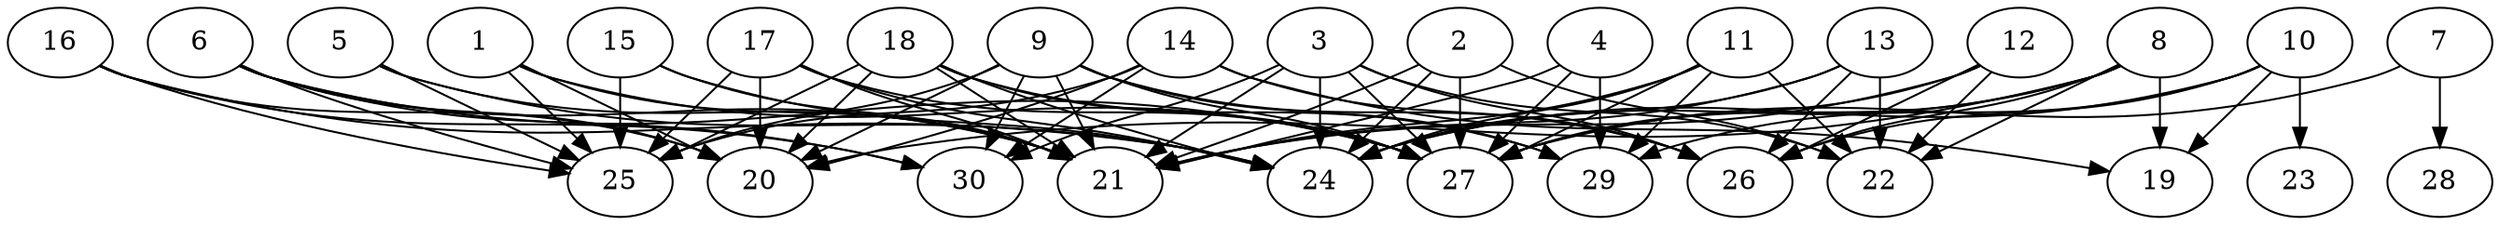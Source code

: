 // DAG automatically generated by daggen at Thu Oct  3 14:04:19 2019
// ./daggen --dot -n 30 --ccr 0.5 --fat 0.9 --regular 0.5 --density 0.9 --mindata 5242880 --maxdata 52428800 
digraph G {
  1 [size="83232768", alpha="0.17", expect_size="41616384"] 
  1 -> 20 [size ="41616384"]
  1 -> 21 [size ="41616384"]
  1 -> 25 [size ="41616384"]
  1 -> 27 [size ="41616384"]
  2 [size="31782912", alpha="0.17", expect_size="15891456"] 
  2 -> 21 [size ="15891456"]
  2 -> 22 [size ="15891456"]
  2 -> 24 [size ="15891456"]
  2 -> 27 [size ="15891456"]
  3 [size="45412352", alpha="0.06", expect_size="22706176"] 
  3 -> 21 [size ="22706176"]
  3 -> 22 [size ="22706176"]
  3 -> 24 [size ="22706176"]
  3 -> 26 [size ="22706176"]
  3 -> 27 [size ="22706176"]
  3 -> 30 [size ="22706176"]
  4 [size="43290624", alpha="0.15", expect_size="21645312"] 
  4 -> 21 [size ="21645312"]
  4 -> 27 [size ="21645312"]
  4 -> 29 [size ="21645312"]
  5 [size="63393792", alpha="0.13", expect_size="31696896"] 
  5 -> 21 [size ="31696896"]
  5 -> 24 [size ="31696896"]
  5 -> 25 [size ="31696896"]
  6 [size="50767872", alpha="0.09", expect_size="25383936"] 
  6 -> 20 [size ="25383936"]
  6 -> 21 [size ="25383936"]
  6 -> 25 [size ="25383936"]
  6 -> 27 [size ="25383936"]
  6 -> 30 [size ="25383936"]
  7 [size="92286976", alpha="0.03", expect_size="46143488"] 
  7 -> 27 [size ="46143488"]
  7 -> 28 [size ="46143488"]
  8 [size="86614016", alpha="0.16", expect_size="43307008"] 
  8 -> 19 [size ="43307008"]
  8 -> 20 [size ="43307008"]
  8 -> 22 [size ="43307008"]
  8 -> 24 [size ="43307008"]
  8 -> 26 [size ="43307008"]
  8 -> 27 [size ="43307008"]
  9 [size="17876992", alpha="0.18", expect_size="8938496"] 
  9 -> 20 [size ="8938496"]
  9 -> 21 [size ="8938496"]
  9 -> 25 [size ="8938496"]
  9 -> 26 [size ="8938496"]
  9 -> 27 [size ="8938496"]
  9 -> 29 [size ="8938496"]
  9 -> 30 [size ="8938496"]
  10 [size="83660800", alpha="0.05", expect_size="41830400"] 
  10 -> 19 [size ="41830400"]
  10 -> 23 [size ="41830400"]
  10 -> 24 [size ="41830400"]
  10 -> 26 [size ="41830400"]
  10 -> 29 [size ="41830400"]
  11 [size="53213184", alpha="0.03", expect_size="26606592"] 
  11 -> 21 [size ="26606592"]
  11 -> 22 [size ="26606592"]
  11 -> 24 [size ="26606592"]
  11 -> 27 [size ="26606592"]
  11 -> 29 [size ="26606592"]
  12 [size="39208960", alpha="0.02", expect_size="19604480"] 
  12 -> 21 [size ="19604480"]
  12 -> 22 [size ="19604480"]
  12 -> 26 [size ="19604480"]
  12 -> 27 [size ="19604480"]
  13 [size="27346944", alpha="0.16", expect_size="13673472"] 
  13 -> 21 [size ="13673472"]
  13 -> 22 [size ="13673472"]
  13 -> 24 [size ="13673472"]
  13 -> 26 [size ="13673472"]
  14 [size="55615488", alpha="0.05", expect_size="27807744"] 
  14 -> 19 [size ="27807744"]
  14 -> 20 [size ="27807744"]
  14 -> 25 [size ="27807744"]
  14 -> 26 [size ="27807744"]
  14 -> 30 [size ="27807744"]
  15 [size="30795776", alpha="0.15", expect_size="15397888"] 
  15 -> 21 [size ="15397888"]
  15 -> 24 [size ="15397888"]
  15 -> 25 [size ="15397888"]
  16 [size="92626944", alpha="0.09", expect_size="46313472"] 
  16 -> 20 [size ="46313472"]
  16 -> 24 [size ="46313472"]
  16 -> 25 [size ="46313472"]
  16 -> 30 [size ="46313472"]
  17 [size="42561536", alpha="0.15", expect_size="21280768"] 
  17 -> 20 [size ="21280768"]
  17 -> 21 [size ="21280768"]
  17 -> 24 [size ="21280768"]
  17 -> 25 [size ="21280768"]
  17 -> 27 [size ="21280768"]
  18 [size="56832000", alpha="0.17", expect_size="28416000"] 
  18 -> 20 [size ="28416000"]
  18 -> 21 [size ="28416000"]
  18 -> 24 [size ="28416000"]
  18 -> 25 [size ="28416000"]
  18 -> 27 [size ="28416000"]
  18 -> 29 [size ="28416000"]
  19 [size="36704256", alpha="0.13", expect_size="18352128"] 
  20 [size="28004352", alpha="0.07", expect_size="14002176"] 
  21 [size="53786624", alpha="0.16", expect_size="26893312"] 
  22 [size="69754880", alpha="0.10", expect_size="34877440"] 
  23 [size="80183296", alpha="0.11", expect_size="40091648"] 
  24 [size="60665856", alpha="0.19", expect_size="30332928"] 
  25 [size="85309440", alpha="0.19", expect_size="42654720"] 
  26 [size="62459904", alpha="0.07", expect_size="31229952"] 
  27 [size="10696704", alpha="0.12", expect_size="5348352"] 
  28 [size="81801216", alpha="0.13", expect_size="40900608"] 
  29 [size="66185216", alpha="0.16", expect_size="33092608"] 
  30 [size="34334720", alpha="0.14", expect_size="17167360"] 
}

